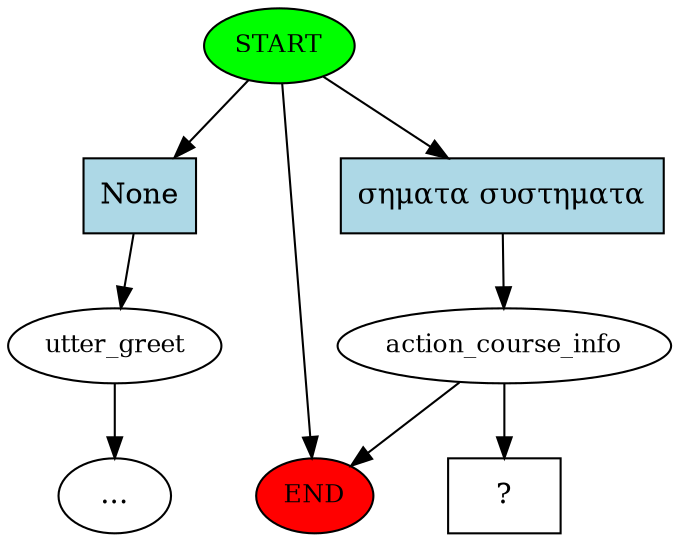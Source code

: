 digraph  {
0 [class="start active", fillcolor=green, fontsize=12, label=START, style=filled];
"-1" [class=end, fillcolor=red, fontsize=12, label=END, style=filled];
1 [class="", fontsize=12, label=utter_greet];
"-14" [class=ellipsis, label="..."];
13 [class=active, fontsize=12, label=action_course_info];
16 [class="intent dashed active", label="  ?  ", shape=rect];
17 [class=intent, fillcolor=lightblue, label=None, shape=rect, style=filled];
18 [class="intent active", fillcolor=lightblue, label="σηματα συστηματα", shape=rect, style=filled];
0 -> "-1"  [class="", key=NONE, label=""];
0 -> 17  [class="", key=0];
0 -> 18  [class=active, key=0];
1 -> "-14"  [class="", key=NONE, label=""];
13 -> "-1"  [class="", key=NONE, label=""];
13 -> 16  [class=active, key=NONE, label=""];
17 -> 1  [class="", key=0];
18 -> 13  [class=active, key=0];
}
